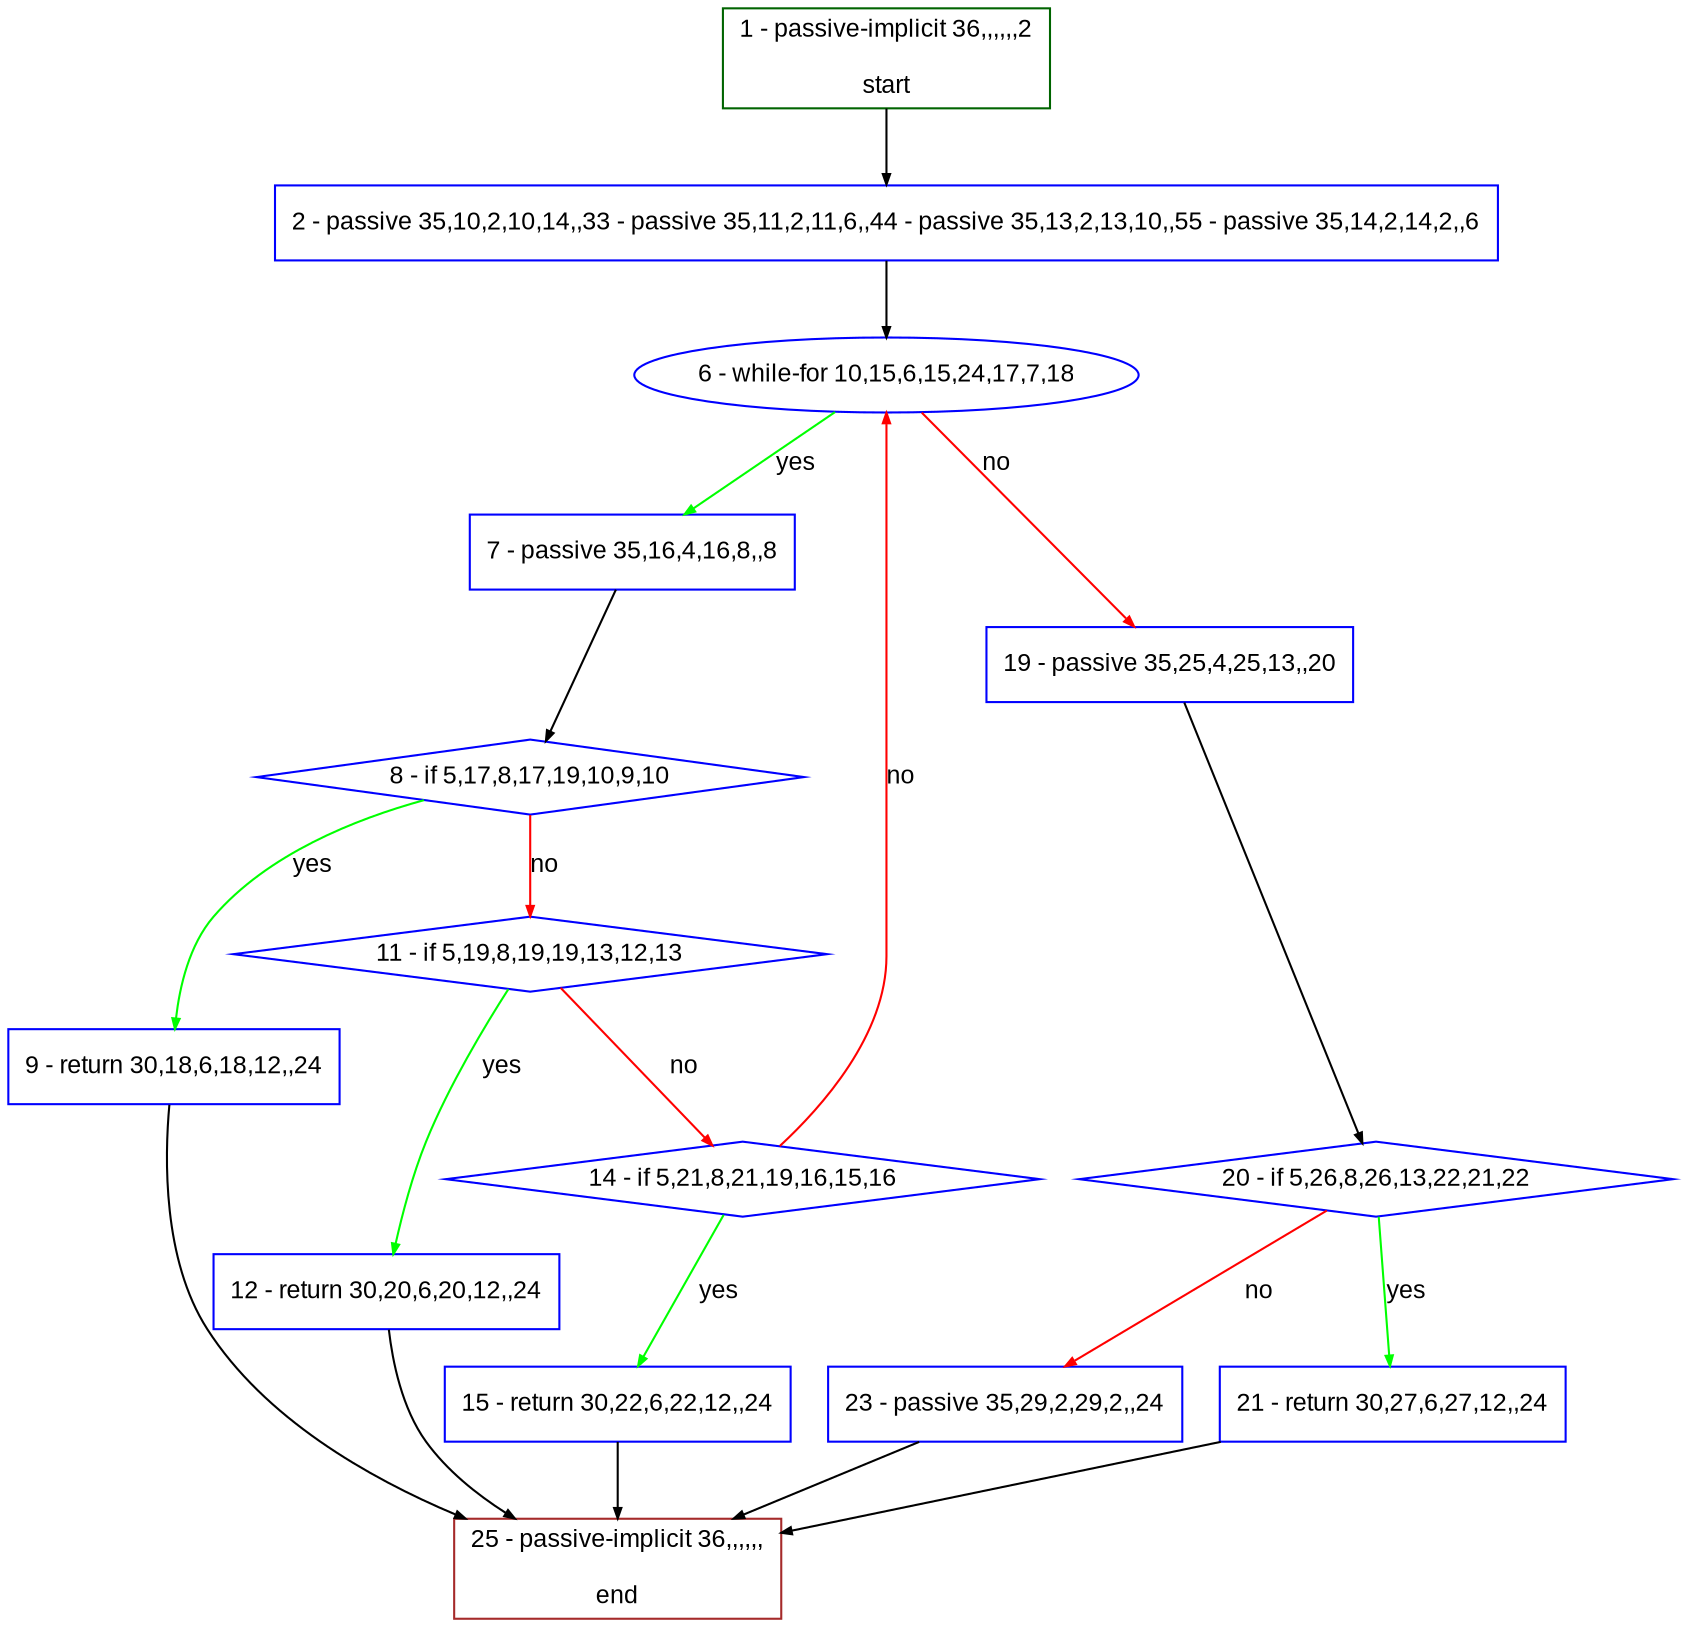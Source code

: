 digraph "" {
  graph [bgcolor="white", fillcolor="#FFFFCC", pack="true", packmode="clust", fontname="Arial", label="", fontsize="12", compound="true", style="rounded,filled"];
  node [node_initialized="no", fillcolor="white", fontname="Arial", label="", color="grey", fontsize="12", fixedsize="false", compound="true", shape="rectangle", style="filled"];
  edge [arrowtail="none", lhead="", fontcolor="black", fontname="Arial", label="", color="black", fontsize="12", arrowhead="normal", arrowsize="0.5", compound="true", ltail="", dir="forward"];
  __N1 [fillcolor="#ffffff", label="2 - passive 35,10,2,10,14,,33 - passive 35,11,2,11,6,,44 - passive 35,13,2,13,10,,55 - passive 35,14,2,14,2,,6", color="#0000ff", shape="box", style="filled"];
  __N2 [fillcolor="#ffffff", label="1 - passive-implicit 36,,,,,,2\n\nstart", color="#006400", shape="box", style="filled"];
  __N3 [fillcolor="#ffffff", label="6 - while-for 10,15,6,15,24,17,7,18", color="#0000ff", shape="oval", style="filled"];
  __N4 [fillcolor="#ffffff", label="7 - passive 35,16,4,16,8,,8", color="#0000ff", shape="box", style="filled"];
  __N5 [fillcolor="#ffffff", label="19 - passive 35,25,4,25,13,,20", color="#0000ff", shape="box", style="filled"];
  __N6 [fillcolor="#ffffff", label="8 - if 5,17,8,17,19,10,9,10", color="#0000ff", shape="diamond", style="filled"];
  __N7 [fillcolor="#ffffff", label="9 - return 30,18,6,18,12,,24", color="#0000ff", shape="box", style="filled"];
  __N8 [fillcolor="#ffffff", label="11 - if 5,19,8,19,19,13,12,13", color="#0000ff", shape="diamond", style="filled"];
  __N9 [fillcolor="#ffffff", label="25 - passive-implicit 36,,,,,,\n\nend", color="#a52a2a", shape="box", style="filled"];
  __N10 [fillcolor="#ffffff", label="12 - return 30,20,6,20,12,,24", color="#0000ff", shape="box", style="filled"];
  __N11 [fillcolor="#ffffff", label="14 - if 5,21,8,21,19,16,15,16", color="#0000ff", shape="diamond", style="filled"];
  __N12 [fillcolor="#ffffff", label="15 - return 30,22,6,22,12,,24", color="#0000ff", shape="box", style="filled"];
  __N13 [fillcolor="#ffffff", label="20 - if 5,26,8,26,13,22,21,22", color="#0000ff", shape="diamond", style="filled"];
  __N14 [fillcolor="#ffffff", label="21 - return 30,27,6,27,12,,24", color="#0000ff", shape="box", style="filled"];
  __N15 [fillcolor="#ffffff", label="23 - passive 35,29,2,29,2,,24", color="#0000ff", shape="box", style="filled"];
  __N2 -> __N1 [arrowtail="none", color="#000000", label="", arrowhead="normal", dir="forward"];
  __N1 -> __N3 [arrowtail="none", color="#000000", label="", arrowhead="normal", dir="forward"];
  __N3 -> __N4 [arrowtail="none", color="#00ff00", label="yes", arrowhead="normal", dir="forward"];
  __N3 -> __N5 [arrowtail="none", color="#ff0000", label="no", arrowhead="normal", dir="forward"];
  __N4 -> __N6 [arrowtail="none", color="#000000", label="", arrowhead="normal", dir="forward"];
  __N6 -> __N7 [arrowtail="none", color="#00ff00", label="yes", arrowhead="normal", dir="forward"];
  __N6 -> __N8 [arrowtail="none", color="#ff0000", label="no", arrowhead="normal", dir="forward"];
  __N7 -> __N9 [arrowtail="none", color="#000000", label="", arrowhead="normal", dir="forward"];
  __N8 -> __N10 [arrowtail="none", color="#00ff00", label="yes", arrowhead="normal", dir="forward"];
  __N8 -> __N11 [arrowtail="none", color="#ff0000", label="no", arrowhead="normal", dir="forward"];
  __N10 -> __N9 [arrowtail="none", color="#000000", label="", arrowhead="normal", dir="forward"];
  __N11 -> __N3 [arrowtail="none", color="#ff0000", label="no", arrowhead="normal", dir="forward"];
  __N11 -> __N12 [arrowtail="none", color="#00ff00", label="yes", arrowhead="normal", dir="forward"];
  __N12 -> __N9 [arrowtail="none", color="#000000", label="", arrowhead="normal", dir="forward"];
  __N5 -> __N13 [arrowtail="none", color="#000000", label="", arrowhead="normal", dir="forward"];
  __N13 -> __N14 [arrowtail="none", color="#00ff00", label="yes", arrowhead="normal", dir="forward"];
  __N13 -> __N15 [arrowtail="none", color="#ff0000", label="no", arrowhead="normal", dir="forward"];
  __N14 -> __N9 [arrowtail="none", color="#000000", label="", arrowhead="normal", dir="forward"];
  __N15 -> __N9 [arrowtail="none", color="#000000", label="", arrowhead="normal", dir="forward"];
}

